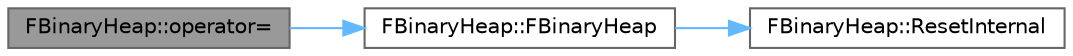 digraph "FBinaryHeap::operator="
{
 // INTERACTIVE_SVG=YES
 // LATEX_PDF_SIZE
  bgcolor="transparent";
  edge [fontname=Helvetica,fontsize=10,labelfontname=Helvetica,labelfontsize=10];
  node [fontname=Helvetica,fontsize=10,shape=box,height=0.2,width=0.4];
  rankdir="LR";
  Node1 [id="Node000001",label="FBinaryHeap::operator=",height=0.2,width=0.4,color="gray40", fillcolor="grey60", style="filled", fontcolor="black",tooltip=" "];
  Node1 -> Node2 [id="edge1_Node000001_Node000002",color="steelblue1",style="solid",tooltip=" "];
  Node2 [id="Node000002",label="FBinaryHeap::FBinaryHeap",height=0.2,width=0.4,color="grey40", fillcolor="white", style="filled",URL="$dc/d1e/classFBinaryHeap.html#a9d5fd2d6975ff17d53057a25597fe2e1",tooltip=" "];
  Node2 -> Node3 [id="edge2_Node000002_Node000003",color="steelblue1",style="solid",tooltip=" "];
  Node3 [id="Node000003",label="FBinaryHeap::ResetInternal",height=0.2,width=0.4,color="grey40", fillcolor="white", style="filled",URL="$dc/d1e/classFBinaryHeap.html#acd8c7d8396395effb91cb9d6427037e1",tooltip="Reset internal variables to a cleared state, does not free data."];
}
